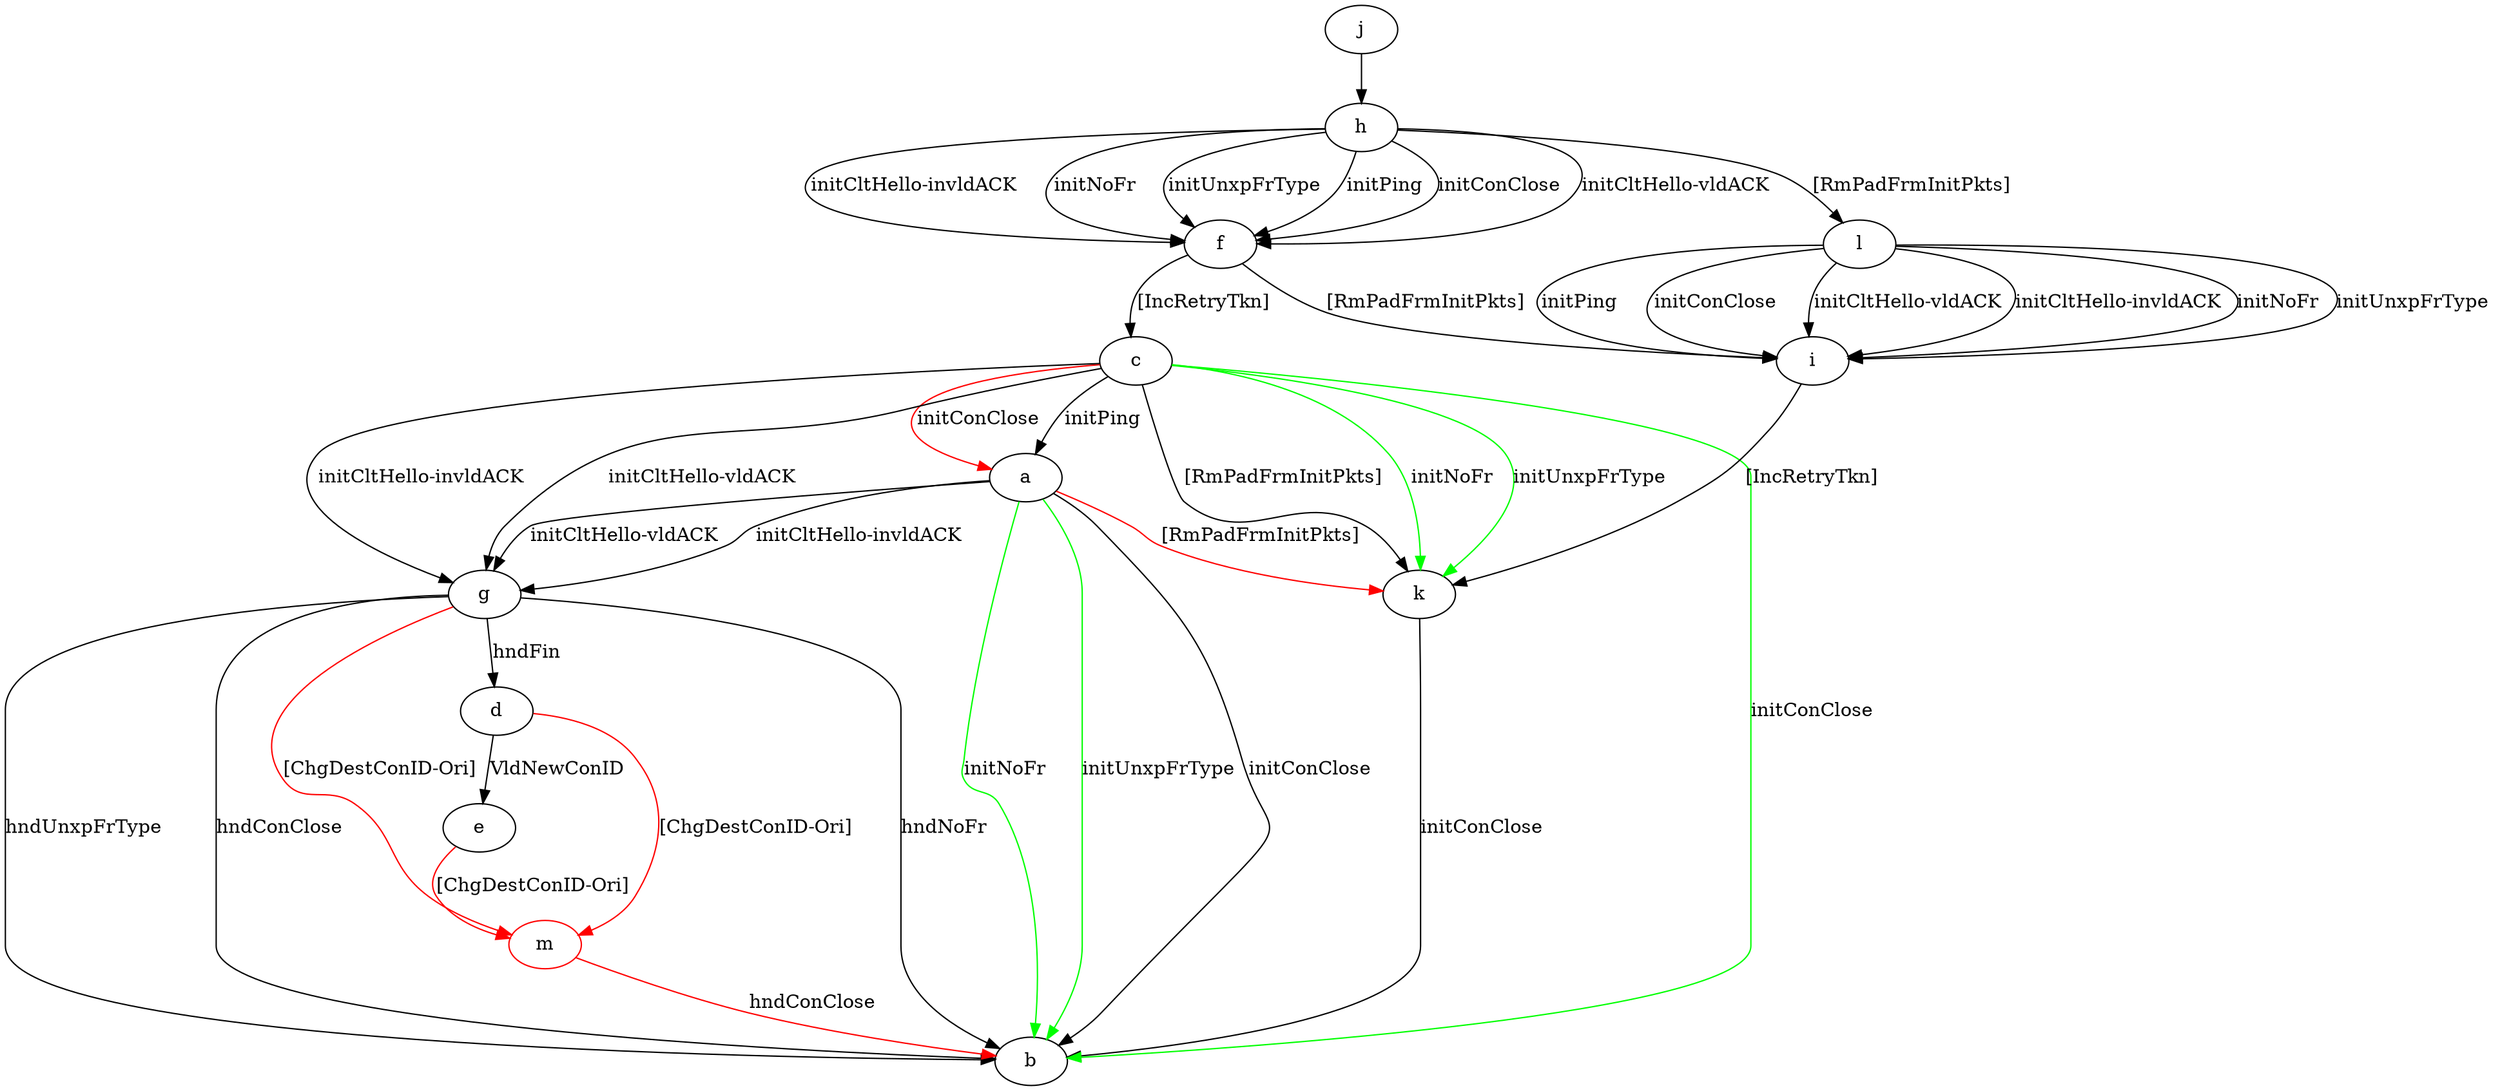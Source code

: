 digraph "" {
	a -> b	[key=0,
		label="initConClose "];
	a -> b	[key=1,
		color=green,
		label="initNoFr "];
	a -> b	[key=2,
		color=green,
		label="initUnxpFrType "];
	a -> g	[key=0,
		label="initCltHello-vldACK "];
	a -> g	[key=1,
		label="initCltHello-invldACK "];
	a -> k	[key=0,
		color=red,
		label="[RmPadFrmInitPkts] "];
	c -> a	[key=0,
		label="initPing "];
	c -> a	[key=1,
		color=red,
		label="initConClose "];
	c -> b	[key=0,
		color=green,
		label="initConClose "];
	c -> g	[key=0,
		label="initCltHello-vldACK "];
	c -> g	[key=1,
		label="initCltHello-invldACK "];
	c -> k	[key=0,
		label="[RmPadFrmInitPkts] "];
	c -> k	[key=1,
		color=green,
		label="initNoFr "];
	c -> k	[key=2,
		color=green,
		label="initUnxpFrType "];
	d -> e	[key=0,
		label="VldNewConID "];
	m	[color=red];
	d -> m	[key=0,
		color=red,
		label="[ChgDestConID-Ori] "];
	e -> m	[key=0,
		color=red,
		label="[ChgDestConID-Ori] "];
	f -> c	[key=0,
		label="[IncRetryTkn] "];
	f -> i	[key=0,
		label="[RmPadFrmInitPkts] "];
	g -> b	[key=0,
		label="hndNoFr "];
	g -> b	[key=1,
		label="hndUnxpFrType "];
	g -> b	[key=2,
		label="hndConClose "];
	g -> d	[key=0,
		label="hndFin "];
	g -> m	[key=0,
		color=red,
		label="[ChgDestConID-Ori] "];
	h -> f	[key=0,
		label="initPing "];
	h -> f	[key=1,
		label="initConClose "];
	h -> f	[key=2,
		label="initCltHello-vldACK "];
	h -> f	[key=3,
		label="initCltHello-invldACK "];
	h -> f	[key=4,
		label="initNoFr "];
	h -> f	[key=5,
		label="initUnxpFrType "];
	h -> l	[key=0,
		label="[RmPadFrmInitPkts] "];
	i -> k	[key=0,
		label="[IncRetryTkn] "];
	j -> h	[key=0];
	k -> b	[key=0,
		label="initConClose "];
	l -> i	[key=0,
		label="initPing "];
	l -> i	[key=1,
		label="initConClose "];
	l -> i	[key=2,
		label="initCltHello-vldACK "];
	l -> i	[key=3,
		label="initCltHello-invldACK "];
	l -> i	[key=4,
		label="initNoFr "];
	l -> i	[key=5,
		label="initUnxpFrType "];
	m -> b	[key=0,
		color=red,
		label="hndConClose "];
}

